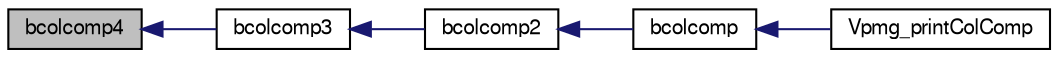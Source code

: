 digraph "bcolcomp4"
{
  edge [fontname="FreeSans",fontsize="10",labelfontname="FreeSans",labelfontsize="10"];
  node [fontname="FreeSans",fontsize="10",shape=record];
  rankdir="LR";
  Node1 [label="bcolcomp4",height=0.2,width=0.4,color="black", fillcolor="grey75", style="filled" fontcolor="black"];
  Node1 -> Node2 [dir="back",color="midnightblue",fontsize="10",style="solid",fontname="FreeSans"];
  Node2 [label="bcolcomp3",height=0.2,width=0.4,color="black", fillcolor="white", style="filled",URL="$group___vpmg.html#gac5fa6f2c37f8a78d0f213cf84abcf8d7",tooltip="Build a column-compressed matrix in Harwell-Boeing format."];
  Node2 -> Node3 [dir="back",color="midnightblue",fontsize="10",style="solid",fontname="FreeSans"];
  Node3 [label="bcolcomp2",height=0.2,width=0.4,color="black", fillcolor="white", style="filled",URL="$group___vpmg.html#gab5bd1e304d44f0a7721da2181d809f61",tooltip="Build a column-compressed matrix in Harwell-Boeing format."];
  Node3 -> Node4 [dir="back",color="midnightblue",fontsize="10",style="solid",fontname="FreeSans"];
  Node4 [label="bcolcomp",height=0.2,width=0.4,color="black", fillcolor="white", style="filled",URL="$group___vpmg.html#ga60b35ab9ae779ffa7329589f64a4111e",tooltip="Build a column-compressed matrix in Harwell-Boeing format."];
  Node4 -> Node5 [dir="back",color="midnightblue",fontsize="10",style="solid",fontname="FreeSans"];
  Node5 [label="Vpmg_printColComp",height=0.2,width=0.4,color="black", fillcolor="white", style="filled",URL="$group___vpmg.html#gafd544ba4fe172d3f942016cf74e7a31e",tooltip="Print out a column-compressed sparse matrix in Harwell-Boeing format."];
}
